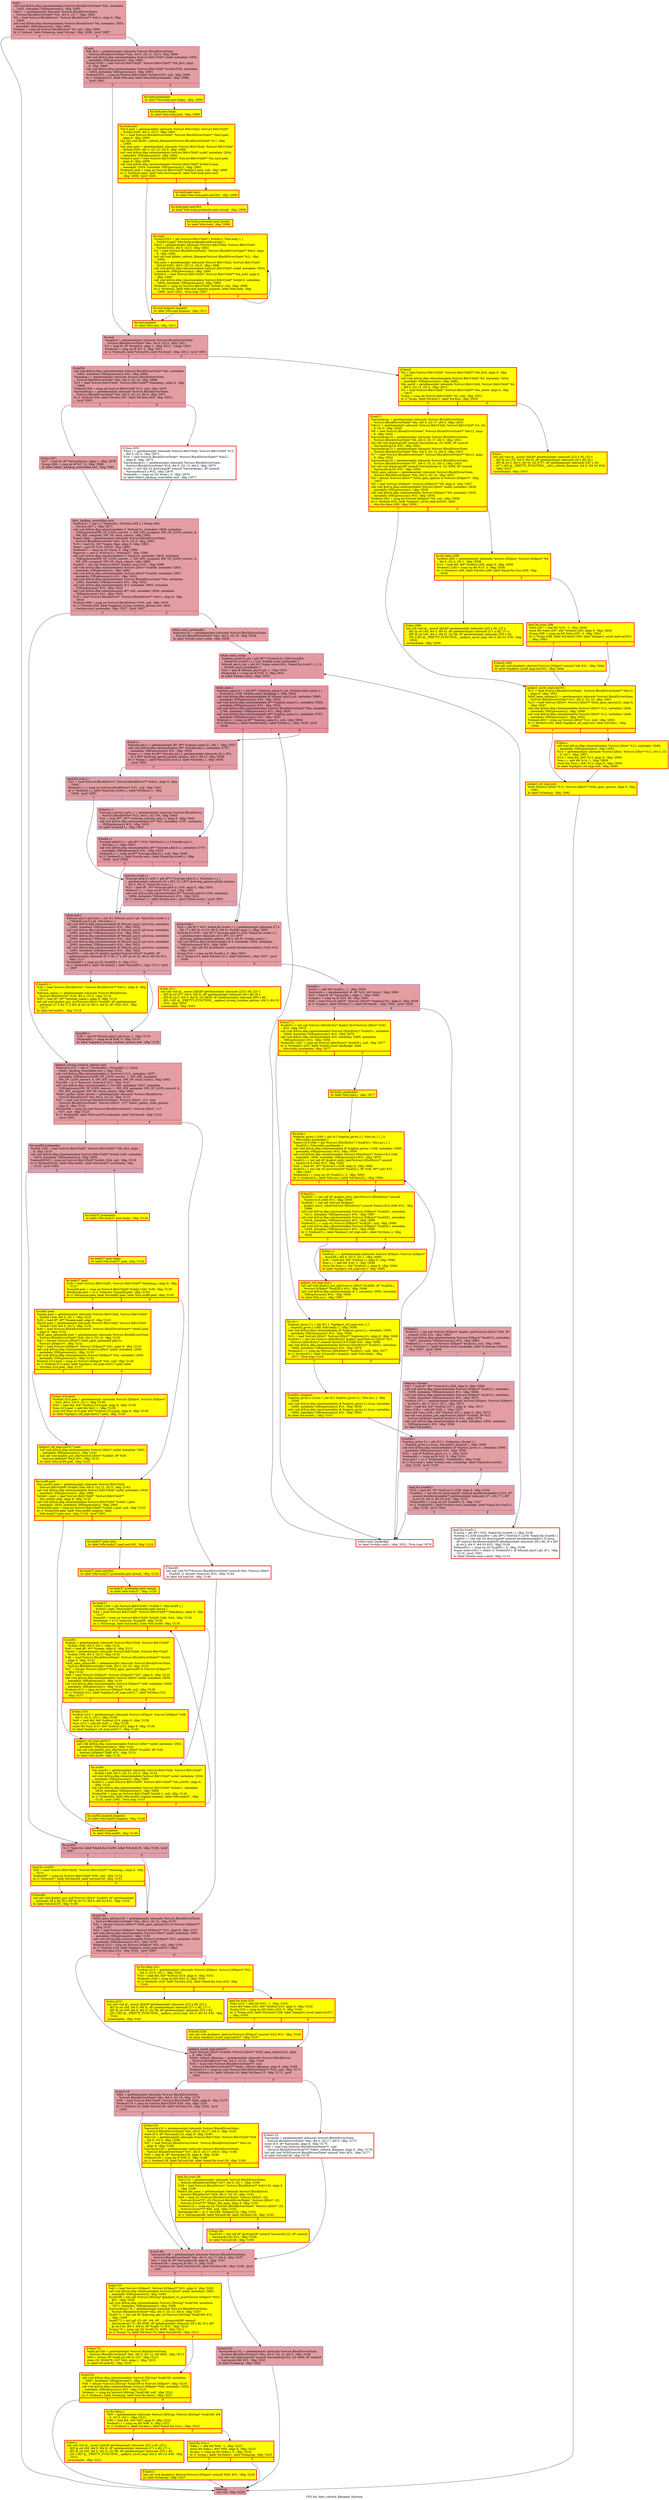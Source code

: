 digraph "CFG for 'bdrv_refresh_filename' function" {
	label="CFG for 'bdrv_refresh_filename' function";

	Node0x55906e7154b0 [shape=record,color="#b70d28ff", style=filled, fillcolor="#be242e70",label="{entry:\l  call void @llvm.dbg.value(metadata %struct.BlockDriverState* %bs, metadata\l... !2832, metadata !DIExpression()), !dbg !2892\l  %drv1 = getelementptr inbounds %struct.BlockDriverState,\l... %struct.BlockDriverState* %bs, i64 0, i32 7, !dbg !2893\l  %0 = load %struct.BlockDriver*, %struct.BlockDriver** %drv1, align 8, !dbg\l... !2893\l  call void @llvm.dbg.value(metadata %struct.BlockDriver* %0, metadata !2833,\l... metadata !DIExpression()), !dbg !2892\l  %tobool = icmp eq %struct.BlockDriver* %0, null, !dbg !2894\l  br i1 %tobool, label %cleanup, label %if.end, !dbg !2896, !prof !2897\l|{<s0>T|<s1>F}}"];
	Node0x55906e7154b0:s0 -> Node0x55906e729e30;
	Node0x55906e7154b0:s1 -> Node0x55906e729820;
	Node0x55906e729820 [shape=record,color="#b70d28ff", style=filled, fillcolor="#be242e70",label="{if.end:                                           \l  %lh_first = getelementptr inbounds %struct.BlockDriverState,\l... %struct.BlockDriverState* %bs, i64 0, i32 31, i32 0, !dbg !2898\l  call void @llvm.dbg.value(metadata %struct.BdrvChild* undef, metadata !2834,\l... metadata !DIExpression()), !dbg !2892\l  %child.0350 = load %struct.BdrvChild*, %struct.BdrvChild** %lh_first, align\l... 8, !dbg !2900\l  call void @llvm.dbg.value(metadata %struct.BdrvChild* %child.0350, metadata\l... !2834, metadata !DIExpression()), !dbg !2892\l  %tobool2351 = icmp eq %struct.BdrvChild* %child.0350, null, !dbg !2898\l  br i1 %tobool2351, label %for.end, label %for.body.preheader, !dbg !2898,\l... !prof !2901\l|{<s0>T|<s1>F}}"];
	Node0x55906e729820:s0 -> Node0x55906e72a280;
	Node0x55906e729820:s1 -> Node0x55906eb1cec0;
	Node0x55906eb1cec0 [shape=record,penwidth=3.0, style="filled", color="red", fillcolor="yellow",label="{for.body.preheader:                               \l  br label %for.body.peel.begin, !dbg !2898\l}"];
	Node0x55906eb1cec0 -> Node0x55906ea0c960;
	Node0x55906ea0c960 [shape=record,penwidth=3.0, style="filled", color="red", fillcolor="yellow",label="{for.body.peel.begin:                              \l  br label %for.body.peel, !dbg !2898\l}"];
	Node0x55906ea0c960 -> Node0x55906eafb9a0;
	Node0x55906eafb9a0 [shape=record,penwidth=3.0, style="filled", color="red", fillcolor="yellow",label="{for.body.peel:                                    \l  %bs3.peel = getelementptr inbounds %struct.BdrvChild, %struct.BdrvChild*\l... %child.0350, i64 0, i32 0, !dbg !2902\l  %1 = load %struct.BlockDriverState*, %struct.BlockDriverState** %bs3.peel,\l... align 8, !dbg !2902\l  tail call void @bdrv_refresh_filename(%struct.BlockDriverState* %1), !dbg\l... !2905\l  %le_next.peel = getelementptr inbounds %struct.BdrvChild, %struct.BdrvChild*\l... %child.0350, i64 0, i32 12, i32 0, !dbg !2906\l  call void @llvm.dbg.value(metadata %struct.BdrvChild* undef, metadata !2834,\l... metadata !DIExpression()), !dbg !2892\l  %child.0.peel = load %struct.BdrvChild*, %struct.BdrvChild** %le_next.peel,\l... align 8, !dbg !2900\l  call void @llvm.dbg.value(metadata %struct.BdrvChild* %child.0.peel,\l... metadata !2834, metadata !DIExpression()), !dbg !2892\l  %tobool2.peel = icmp eq %struct.BdrvChild* %child.0.peel, null, !dbg !2898\l  br i1 %tobool2.peel, label %for.end.loopexit, label %for.body.peel.next,\l... !dbg !2898, !prof !2901\l|{<s0>T|<s1>F}}"];
	Node0x55906eafb9a0:s0 -> Node0x55906e639720;
	Node0x55906eafb9a0:s1 -> Node0x55906eb50d00;
	Node0x55906eb50d00 [shape=record,penwidth=3.0, style="filled", color="red", fillcolor="yellow",label="{for.body.peel.next:                               \l  br label %for.body.peel.next363, !dbg !2898\l}"];
	Node0x55906eb50d00 -> Node0x55906eb35fb0;
	Node0x55906eb35fb0 [shape=record,penwidth=3.0, style="filled", color="red", fillcolor="yellow",label="{for.body.peel.next363:                            \l  br label %for.body.preheader.peel.newph, !dbg !2898\l}"];
	Node0x55906eb35fb0 -> Node0x55906e946bb0;
	Node0x55906e946bb0 [shape=record,penwidth=3.0, style="filled", color="red", fillcolor="yellow",label="{for.body.preheader.peel.newph:                    \l  br label %for.body, !dbg !2898\l}"];
	Node0x55906e946bb0 -> Node0x55906e72a910;
	Node0x55906e72a910 [shape=record,penwidth=3.0, style="filled", color="red", fillcolor="yellow",label="{for.body:                                         \l  %child.0352 = phi %struct.BdrvChild* [ %child.0, %for.body ], [\l... %child.0.peel, %for.body.preheader.peel.newph ]\l  %bs3 = getelementptr inbounds %struct.BdrvChild, %struct.BdrvChild*\l... %child.0352, i64 0, i32 0, !dbg !2902\l  %2 = load %struct.BlockDriverState*, %struct.BlockDriverState** %bs3, align\l... 8, !dbg !2902\l  tail call void @bdrv_refresh_filename(%struct.BlockDriverState* %2), !dbg\l... !2905\l  %le_next = getelementptr inbounds %struct.BdrvChild, %struct.BdrvChild*\l... %child.0352, i64 0, i32 12, i32 0, !dbg !2906\l  call void @llvm.dbg.value(metadata %struct.BdrvChild* undef, metadata !2834,\l... metadata !DIExpression()), !dbg !2892\l  %child.0 = load %struct.BdrvChild*, %struct.BdrvChild** %le_next, align 8,\l... !dbg !2900\l  call void @llvm.dbg.value(metadata %struct.BdrvChild* %child.0, metadata\l... !2834, metadata !DIExpression()), !dbg !2892\l  %tobool2 = icmp eq %struct.BdrvChild* %child.0, null, !dbg !2898\l  br i1 %tobool2, label %for.end.loopexit.loopexit, label %for.body, !dbg\l... !2898, !prof !2901, !llvm.loop !2907\l|{<s0>T|<s1>F}}"];
	Node0x55906e72a910:s0 -> Node0x55906eb485f0;
	Node0x55906e72a910:s1 -> Node0x55906e72a910;
	Node0x55906eb485f0 [shape=record,penwidth=3.0, style="filled", color="red", fillcolor="yellow",label="{for.end.loopexit.loopexit:                        \l  br label %for.end.loopexit, !dbg !2911\l}"];
	Node0x55906eb485f0 -> Node0x55906e639720;
	Node0x55906e639720 [shape=record,penwidth=3.0, style="filled", color="red", fillcolor="yellow",label="{for.end.loopexit:                                 \l  br label %for.end, !dbg !2911\l}"];
	Node0x55906e639720 -> Node0x55906e72a280;
	Node0x55906e72a280 [shape=record,color="#b70d28ff", style=filled, fillcolor="#be242e70",label="{for.end:                                          \l  %implicit = getelementptr inbounds %struct.BlockDriverState,\l... %struct.BlockDriverState* %bs, i64 0, i32 6, !dbg !2911\l  %3 = load i8, i8* %implicit, align 1, !dbg !2911, !range !2912\l  %tobool4 = icmp eq i8 %3, 0, !dbg !2911\l  br i1 %tobool4, label %if.end36, label %if.then5, !dbg !2913, !prof !2901\l|{<s0>T|<s1>F}}"];
	Node0x55906e72a280:s0 -> Node0x55906e72b5d0;
	Node0x55906e72a280:s1 -> Node0x55906e72b580;
	Node0x55906e72b580 [shape=record,penwidth=3.0, style="filled", color="red", fillcolor="yellow",label="{if.then5:                                         \l  %4 = load %struct.BdrvChild*, %struct.BdrvChild** %lh_first, align 8, !dbg\l... !2914\l  call void @llvm.dbg.value(metadata %struct.BdrvChild* %4, metadata !2834,\l... metadata !DIExpression()), !dbg !2892\l  %le_next9 = getelementptr inbounds %struct.BdrvChild, %struct.BdrvChild* %4,\l... i64 0, i32 12, i32 0, !dbg !2915\l  %5 = load %struct.BdrvChild*, %struct.BdrvChild** %le_next9, align 8, !dbg\l... !2915\l  %cmp = icmp eq %struct.BdrvChild* %5, null, !dbg !2915\l  br i1 %cmp, label %if.end11, label %if.else, !dbg !2918\l|{<s0>T|<s1>F}}"];
	Node0x55906e72b580:s0 -> Node0x55906e72bfc0;
	Node0x55906e72b580:s1 -> Node0x55906e72c030;
	Node0x55906e72c030 [shape=record,penwidth=3.0, style="filled", color="red", fillcolor="yellow",label="{if.else:                                          \l  tail call void @__assert_fail(i8* getelementptr inbounds ([32 x i8], [32 x\l... i8]* @.str.133, i64 0, i64 0), i8* getelementptr inbounds ([8 x i8], [8 x\l... i8]* @.str.2, i64 0, i64 0), i32 6727, i8* getelementptr inbounds ([47 x i8],\l... [47 x i8]* @__PRETTY_FUNCTION__.bdrv_refresh_filename, i64 0, i64 0)) #30,\l... !dbg !2915\l  unreachable, !dbg !2915\l}"];
	Node0x55906e72bfc0 [shape=record,penwidth=3.0, style="filled", color="red", fillcolor="yellow",label="{if.end11:                                         \l  %arraydecay = getelementptr inbounds %struct.BlockDriverState,\l... %struct.BlockDriverState* %bs, i64 0, i32 17, i64 0, !dbg !2919\l  %bs12 = getelementptr inbounds %struct.BdrvChild, %struct.BdrvChild* %4, i64\l... 0, i32 0, !dbg !2920\l  %6 = load %struct.BlockDriverState*, %struct.BlockDriverState** %bs12, align\l... 8, !dbg !2920\l  %arraydecay14 = getelementptr inbounds %struct.BlockDriverState,\l... %struct.BlockDriverState* %6, i64 0, i32 17, i64 0, !dbg !2921\l  tail call void @pstrcpy(i8* nonnull %arraydecay, i32 4096, i8* nonnull\l... %arraydecay14) #31, !dbg !2922\l  %arraydecay15 = getelementptr inbounds %struct.BlockDriverState,\l... %struct.BlockDriverState* %bs, i64 0, i32 12, i64 0, !dbg !2923\l  %7 = load %struct.BlockDriverState*, %struct.BlockDriverState** %bs12, align\l... 8, !dbg !2924\l  %arraydecay18 = getelementptr inbounds %struct.BlockDriverState,\l... %struct.BlockDriverState* %7, i64 0, i32 12, i64 0, !dbg !2925\l  tail call void @pstrcpy(i8* nonnull %arraydecay15, i32 4096, i8* nonnull\l... %arraydecay18) #31, !dbg !2926\l  %full_open_options = getelementptr inbounds %struct.BlockDriverState,\l... %struct.BlockDriverState* %bs, i64 0, i32 16, !dbg !2927\l  %8 = bitcast %struct.QDict** %full_open_options to %struct.QObject**, !dbg\l... !2927\l  %9 = load %struct.QObject*, %struct.QObject** %8, align 8, !dbg !2927\l  call void @llvm.dbg.value(metadata %struct.QDict* undef, metadata !2838,\l... metadata !DIExpression()), !dbg !2928\l  call void @llvm.dbg.value(metadata %struct.QObject* %9, metadata !2929,\l... metadata !DIExpression()) #31, !dbg !2934\l  %tobool.i292 = icmp eq %struct.QObject* %9, null, !dbg !2936\l  br i1 %tobool.i292, label %qobject_unref_impl.exit301, label\l... %lor.lhs.false.i295, !dbg !2936\l|{<s0>T|<s1>F}}"];
	Node0x55906e72bfc0:s0 -> Node0x55906e7bc6c0;
	Node0x55906e72bfc0:s1 -> Node0x55906ea14230;
	Node0x55906ea14230 [shape=record,penwidth=3.0, style="filled", color="red", fillcolor="yellow",label="{lor.lhs.false.i295:                               \l  %refcnt.i293 = getelementptr inbounds %struct.QObject, %struct.QObject* %9,\l... i64 0, i32 0, i32 1, !dbg !2936\l  %10 = load i64, i64* %refcnt.i293, align 8, !dbg !2936\l  %tobool1.i294 = icmp eq i64 %10, 0, !dbg !2936\l  br i1 %tobool1.i294, label %if.else.i296, label %land.lhs.true.i299, !dbg\l... !2939\l|{<s0>T|<s1>F}}"];
	Node0x55906ea14230:s0 -> Node0x55906e492950;
	Node0x55906ea14230:s1 -> Node0x55906e82a550;
	Node0x55906e492950 [shape=record,penwidth=3.0, style="filled", color="red", fillcolor="yellow",label="{if.else.i296:                                     \l  tail call void @__assert_fail(i8* getelementptr inbounds ([25 x i8], [25 x\l... i8]* @.str.164, i64 0, i64 0), i8* getelementptr inbounds ([71 x i8], [71 x\l... i8]* @.str.165, i64 0, i64 0), i32 98, i8* getelementptr inbounds ([35 x i8],\l... [35 x i8]* @__PRETTY_FUNCTION__.qobject_unref_impl, i64 0, i64 0)) #30, !dbg\l... !2936\l  unreachable, !dbg !2936\l}"];
	Node0x55906e82a550 [shape=record,penwidth=3.0, style="filled", color="red", fillcolor="yellow",label="{land.lhs.true.i299:                               \l  %dec.i297 = add i64 %10, -1, !dbg !2940\l  store i64 %dec.i297, i64* %refcnt.i293, align 8, !dbg !2940\l  %cmp.i298 = icmp eq i64 %dec.i297, 0, !dbg !2942\l  br i1 %cmp.i298, label %if.then5.i300, label %qobject_unref_impl.exit301,\l... !dbg !2943\l|{<s0>T|<s1>F}}"];
	Node0x55906e82a550:s0 -> Node0x55906e312aa0;
	Node0x55906e82a550:s1 -> Node0x55906e7bc6c0;
	Node0x55906e312aa0 [shape=record,penwidth=3.0, style="filled", color="red", fillcolor="yellow",label="{if.then5.i300:                                    \l  tail call void @qobject_destroy(%struct.QObject* nonnull %9) #31, !dbg !2944\l  br label %qobject_unref_impl.exit301, !dbg !2946\l}"];
	Node0x55906e312aa0 -> Node0x55906e7bc6c0;
	Node0x55906e7bc6c0 [shape=record,penwidth=3.0, style="filled", color="red", fillcolor="yellow",label="{qobject_unref_impl.exit301:                       \l  %11 = load %struct.BlockDriverState*, %struct.BlockDriverState** %bs12,\l... align 8, !dbg !2947\l  %full_open_options22 = getelementptr inbounds %struct.BlockDriverState,\l... %struct.BlockDriverState* %11, i64 0, i32 16, !dbg !2947\l  %12 = load %struct.QDict*, %struct.QDict** %full_open_options22, align 8,\l... !dbg !2947\l  call void @llvm.dbg.value(metadata %struct.QDict* %12, metadata !2846,\l... metadata !DIExpression()), !dbg !2948\l  call void @llvm.dbg.value(metadata %struct.QDict* %12, metadata !2949,\l... metadata !DIExpression()), !dbg !2952\l  %tobool.i302 = icmp eq %struct.QDict* %12, null, !dbg !2954\l  br i1 %tobool.i302, label %qobject_ref_impl.exit, label %if.then.i, !dbg\l... !2956\l|{<s0>T|<s1>F}}"];
	Node0x55906e7bc6c0:s0 -> Node0x55906e65b300;
	Node0x55906e7bc6c0:s1 -> Node0x55906e6233d0;
	Node0x55906e6233d0 [shape=record,penwidth=3.0, style="filled", color="red", fillcolor="yellow",label="{if.then.i:                                        \l  call void @llvm.dbg.value(metadata %struct.QDict* %12, metadata !2949,\l... metadata !DIExpression()), !dbg !2952\l  %13 = getelementptr inbounds %struct.QDict, %struct.QDict* %12, i64 0, i32\l... 0, i32 1, !dbg !2957\l  %14 = load i64, i64* %13, align 8, !dbg !2959\l  %inc.i = add i64 %14, 1, !dbg !2959\l  store i64 %inc.i, i64* %13, align 8, !dbg !2959\l  br label %qobject_ref_impl.exit, !dbg !2960\l}"];
	Node0x55906e6233d0 -> Node0x55906e65b300;
	Node0x55906e65b300 [shape=record,penwidth=3.0, style="filled", color="red", fillcolor="yellow",label="{qobject_ref_impl.exit:                            \l  store %struct.QDict* %12, %struct.QDict** %full_open_options, align 8, !dbg\l... !2961\l  br label %cleanup, !dbg !2962\l}"];
	Node0x55906e65b300 -> Node0x55906e729e30;
	Node0x55906e72b5d0 [shape=record,color="#b70d28ff", style=filled, fillcolor="#be242e70",label="{if.end36:                                         \l  call void @llvm.dbg.value(metadata %struct.BlockDriverState* %bs, metadata\l... !2963, metadata !DIExpression()) #31, !dbg !2966\l  %backing.i = getelementptr inbounds %struct.BlockDriverState,\l... %struct.BlockDriverState* %bs, i64 0, i32 18, !dbg !2968\l  %15 = load %struct.BdrvChild*, %struct.BdrvChild** %backing.i, align 8, !dbg\l... !2968\l  %tobool.i304 = icmp eq %struct.BdrvChild* %15, null, !dbg !2970\l  %arraydecay.i = getelementptr inbounds %struct.BlockDriverState,\l... %struct.BlockDriverState* %bs, i64 0, i32 14, i64 0, !dbg !2971\l  br i1 %tobool.i304, label %if.else.i307, label %if.then.i305, !dbg !2972,\l... !prof !2901\l|{<s0>T|<s1>F}}"];
	Node0x55906e72b5d0:s0 -> Node0x55906e93ddf0;
	Node0x55906e72b5d0:s1 -> Node0x55906e624fb0;
	Node0x55906e624fb0 [shape=record,penwidth=3.0, color="red",label="{if.then.i305:                                     \l  %bs2.i = getelementptr inbounds %struct.BdrvChild, %struct.BdrvChild* %15,\l... i64 0, i32 0, !dbg !2973\l  %16 = load %struct.BlockDriverState*, %struct.BlockDriverState** %bs2.i,\l... align 8, !dbg !2973\l  %arraydecay3.i = getelementptr inbounds %struct.BlockDriverState,\l... %struct.BlockDriverState* %16, i64 0, i32 12, i64 0, !dbg !2975\l  %call.i = tail call i32 @strcmp(i8* nonnull %arraydecay.i, i8* nonnull\l... %arraydecay3.i) #32, !dbg !2976\l  %tobool4.i = icmp ne i32 %call.i, 0, !dbg !2976\l  br label %bdrv_backing_overridden.exit, !dbg !2977\l}"];
	Node0x55906e624fb0 -> Node0x55906e83f260;
	Node0x55906e93ddf0 [shape=record,color="#b70d28ff", style=filled, fillcolor="#be242e70",label="{if.else.i307:                                     \l  %17 = load i8, i8* %arraydecay.i, align 1, !dbg !2978\l  %cmp.i306 = icmp ne i8 %17, 0, !dbg !2980\l  br label %bdrv_backing_overridden.exit, !dbg !2981\l}"];
	Node0x55906e93ddf0 -> Node0x55906e83f260;
	Node0x55906e83f260 [shape=record,color="#b70d28ff", style=filled, fillcolor="#be242e70",label="{bdrv_backing_overridden.exit:                     \l  %retval.0.i = phi i1 [ %tobool4.i, %if.then.i305 ], [ %cmp.i306,\l... %if.else.i307 ], !dbg !2971\l  call void @llvm.dbg.value(metadata i1 %retval.0.i, metadata !2836, metadata\l... !DIExpression(DW_OP_LLVM_convert, 1, DW_ATE_unsigned, DW_OP_LLVM_convert, 8,\l... DW_ATE_unsigned, DW_OP_stack_value)), !dbg !2892\l  %open_flags = getelementptr inbounds %struct.BlockDriverState,\l... %struct.BlockDriverState* %bs, i64 0, i32 0, !dbg !2982\l  %18 = load i32, i32* %open_flags, align 8, !dbg !2982\l  %and = and i32 %18, 65536, !dbg !2984\l  %tobool37 = icmp eq i32 %and, 0, !dbg !2984\l  %narrow = and i1 %retval.0.i, %tobool37, !dbg !2985\l  call void @llvm.dbg.value(metadata i1 %narrow, metadata !2836, metadata\l... !DIExpression(DW_OP_LLVM_convert, 1, DW_ATE_unsigned, DW_OP_LLVM_convert, 8,\l... DW_ATE_unsigned, DW_OP_stack_value)), !dbg !2892\l  %call40 = tail call %struct.QDict* @qdict_new() #31, !dbg !2986\l  call void @llvm.dbg.value(metadata %struct.QDict* %call40, metadata !2835,\l... metadata !DIExpression()), !dbg !2892\l  call void @llvm.dbg.value(metadata %struct.QDict* %call40, metadata !2987,\l... metadata !DIExpression()) #31, !dbg !3022\l  call void @llvm.dbg.value(metadata %struct.BlockDriverState* %bs, metadata\l... !2992, metadata !DIExpression()) #31, !dbg !3022\l  call void @llvm.dbg.value(metadata i8 0, metadata !2993, metadata\l... !DIExpression()) #31, !dbg !3022\l  call void @llvm.dbg.value(metadata i8** null, metadata !2994, metadata\l... !DIExpression()) #31, !dbg !3022\l  %19 = load %struct.BlockDriver*, %struct.BlockDriver** %drv1, align 8, !dbg\l... !3024\l  %tobool.i308 = icmp eq %struct.BlockDriver* %19, null, !dbg !3026\l  br i1 %tobool.i308, label %append_strong_runtime_options.exit, label\l... %while.cond.i.preheader, !dbg !3027, !prof !2897\l|{<s0>T|<s1>F}}"];
	Node0x55906e83f260:s0 -> Node0x55906e3c3ed0;
	Node0x55906e83f260:s1 -> Node0x55906e6a50f0;
	Node0x55906e6a50f0 [shape=record,color="#b70d28ff", style=filled, fillcolor="#be242e70",label="{while.cond.i.preheader:                           \l  %options19.i = getelementptr inbounds %struct.BlockDriverState,\l... %struct.BlockDriverState* %bs, i64 0, i32 33, !dbg !3028\l  br label %while.cond.i.outer, !dbg !3029\l}"];
	Node0x55906e6a50f0 -> Node0x55906e4b9770;
	Node0x55906e4b9770 [shape=record,color="#b70d28ff", style=filled, fillcolor="#bb1b2c70",label="{while.cond.i.outer:                               \l  %option_name.0.i.ph = phi i8** [ %retval.0.i.i339.lcssa364,\l... %land.lhs.true51.i ], [ null, %while.cond.i.preheader ]\l  %found_any.0.i.ph = phi i8 [ %spec.select104.i, %land.lhs.true51.i ], [ 0,\l... %while.cond.i.preheader ]\l  %20 = and i8 %found_any.0.i.ph, 1, !dbg !3031\l  %tobool45.i = icmp ne i8 %20, 0, !dbg !3031\l  br label %while.cond.i, !dbg !3029\l}"];
	Node0x55906e4b9770 -> Node0x55906e6fa1a0;
	Node0x55906e6fa1a0 [shape=record,color="#b70d28ff", style=filled, fillcolor="#b70d2870",label="{while.cond.i:                                     \l  %option_name.0.i = phi i8** [ %option_name.0.i.ph, %while.cond.i.outer ], [\l... %retval.0.i.i339, %while.cond.i.backedge ], !dbg !3022\l  call void @llvm.dbg.value(metadata i8 %found_any.0.i.ph, metadata !2993,\l... metadata !DIExpression()) #31, !dbg !3022\l  call void @llvm.dbg.value(metadata i8** %option_name.0.i, metadata !2994,\l... metadata !DIExpression()) #31, !dbg !3022\l  call void @llvm.dbg.value(metadata %struct.BlockDriverState* %bs, metadata\l... !2786, metadata !DIExpression()) #31, !dbg !3033\l  call void @llvm.dbg.value(metadata i8** %option_name.0.i, metadata !2787,\l... metadata !DIExpression()) #31, !dbg !3033\l  %tobool.i.i = icmp eq i8** %option_name.0.i, null, !dbg !3034\l  br i1 %tobool.i.i, label %while.body.i, label %if.end.i.i, !dbg !3029, !prof\l... !3036\l|{<s0>T|<s1>F}}"];
	Node0x55906e6fa1a0:s0 -> Node0x55906e7910d0;
	Node0x55906e6fa1a0:s1 -> Node0x55906e9fece0;
	Node0x55906e9fece0 [shape=record,color="#b70d28ff", style=filled, fillcolor="#bb1b2c70",label="{if.end.i.i:                                       \l  %incdec.ptr.i.i = getelementptr i8*, i8** %option_name.0.i, i64 1, !dbg !3037\l  call void @llvm.dbg.value(metadata i8** %incdec.ptr.i.i, metadata !2787,\l... metadata !DIExpression()) #31, !dbg !3033\l  %cmp.i.i = icmp eq i8** %incdec.ptr.i.i, getelementptr inbounds ([3 x i8*],\l... [3 x i8*]* @strong_options.global_options, i64 0, i64 2), !dbg !3038\l  br i1 %cmp.i.i, label %land.lhs.true.i.i, label %if.end4.i.i, !dbg !3040,\l... !prof !3041\l|{<s0>T|<s1>F}}"];
	Node0x55906e9fece0:s0 -> Node0x55906e833290;
	Node0x55906e9fece0:s1 -> Node0x55906e5efa40;
	Node0x55906e833290 [shape=record,color="#3d50c3ff", style=filled, fillcolor="#be242e70",label="{land.lhs.true.i.i:                                \l  %21 = load %struct.BlockDriver*, %struct.BlockDriver** %drv1, align 8, !dbg\l... !3042\l  %tobool1.i.i = icmp eq %struct.BlockDriver* %21, null, !dbg !3043\l  br i1 %tobool1.i.i, label %land.lhs.true6.i.i, label %if.then2.i.i, !dbg\l... !3044, !prof !2897\l|{<s0>T|<s1>F}}"];
	Node0x55906e833290:s0 -> Node0x55906e948380;
	Node0x55906e833290:s1 -> Node0x55906e37eef0;
	Node0x55906e37eef0 [shape=record,color="#3d50c3ff", style=filled, fillcolor="#be242e70",label="{if.then2.i.i:                                     \l  %strong_runtime_opts.i.i = getelementptr inbounds %struct.BlockDriver,\l... %struct.BlockDriver* %21, i64 0, i32 100, !dbg !3045\l  %22 = load i8**, i8*** %strong_runtime_opts.i.i, align 8, !dbg !3045\l  call void @llvm.dbg.value(metadata i8** %22, metadata !2787, metadata\l... !DIExpression()) #31, !dbg !3033\l  br label %if.end4.i.i, !dbg !3047\l}"];
	Node0x55906e37eef0 -> Node0x55906e5efa40;
	Node0x55906e5efa40 [shape=record,color="#b70d28ff", style=filled, fillcolor="#bb1b2c70",label="{if.end4.i.i:                                      \l  %curopt.addr.0.i.i = phi i8** [ %22, %if.then2.i.i ], [ %incdec.ptr.i.i,\l... %if.end.i.i ], !dbg !3033\l  call void @llvm.dbg.value(metadata i8** %curopt.addr.0.i.i, metadata !2787,\l... metadata !DIExpression()) #31, !dbg !3033\l  %tobool5.i.i = icmp eq i8** %curopt.addr.0.i.i, null, !dbg !3048\l  br i1 %tobool5.i.i, label %while.end.i, label %land.lhs.true6.i.i, !dbg\l... !3049, !prof !3050\l|{<s0>T|<s1>F}}"];
	Node0x55906e5efa40:s0 -> Node0x55906e5dc040;
	Node0x55906e5efa40:s1 -> Node0x55906e948380;
	Node0x55906e948380 [shape=record,color="#3d50c3ff", style=filled, fillcolor="#be242e70",label="{land.lhs.true6.i.i:                               \l  %curopt.addr.0.i.i330 = phi i8** [ %curopt.addr.0.i.i, %if.end4.i.i ], [\l... getelementptr inbounds ([3 x i8*], [3 x i8*]* @strong_options.global_options,\l... i64 0, i64 2), %land.lhs.true.i.i ]\l  %23 = load i8*, i8** %curopt.addr.0.i.i330, align 8, !dbg !3051\l  %tobool7.i.i = icmp eq i8* %23, null, !dbg !3051\l  call void @llvm.dbg.value(metadata i8** %curopt.addr.0.i.i330, metadata\l... !2994, metadata !DIExpression()) #31, !dbg !3022\l  br i1 %tobool7.i.i, label %while.end.i, label %while.body.i, !prof !3052\l|{<s0>T|<s1>F}}"];
	Node0x55906e948380:s0 -> Node0x55906e5dc040;
	Node0x55906e948380:s1 -> Node0x55906e7910d0;
	Node0x55906e7910d0 [shape=record,color="#b70d28ff", style=filled, fillcolor="#be242e70",label="{while.body.i:                                     \l  %24 = phi i8* [ %23, %land.lhs.true6.i.i ], [ getelementptr inbounds ([7 x\l... i8], [7 x i8]* @.str.19, i64 0, i64 0), %while.cond.i ], !dbg !3053\l  %retval.0.i.i339 = phi i8** [ %curopt.addr.0.i.i330, %land.lhs.true6.i.i ],\l... [ getelementptr inbounds ([3 x i8*], [3 x i8*]*\l... @strong_options.global_options, i64 0, i64 0), %while.cond.i ]\l  call void @llvm.dbg.value(metadata i8 0, metadata !2995, metadata\l... !DIExpression()) #31, !dbg !3056\l  %call2.i = tail call i64 @strlen(i8* nonnull dereferenceable(1) %24) #32,\l... !dbg !3053\l  %cmp.i310 = icmp eq i64 %call2.i, 0, !dbg !3053\l  br i1 %cmp.i310, label %if.else.i311, label %if.end4.i, !dbg !3057, !prof\l... !3058\l|{<s0>T|<s1>F}}"];
	Node0x55906e7910d0:s0 -> Node0x55906e3538b0;
	Node0x55906e7910d0:s1 -> Node0x55906e8ad900;
	Node0x55906e3538b0 [shape=record,penwidth=3.0, style="filled", color="red", fillcolor="yellow",label="{if.else.i311:                                     \l  tail call void @__assert_fail(i8* getelementptr inbounds ([25 x i8], [25 x\l... i8]* @.str.237, i64 0, i64 0), i8* getelementptr inbounds ([8 x i8], [8 x\l... i8]* @.str.2, i64 0, i64 0), i32 6638, i8* getelementptr inbounds ([65 x i8],\l... [65 x i8]* @__PRETTY_FUNCTION__.append_strong_runtime_options, i64 0, i64 0))\l... #30, !dbg !3053\l  unreachable, !dbg !3053\l}"];
	Node0x55906e8ad900 [shape=record,color="#3d50c3ff", style=filled, fillcolor="#be242e70",label="{if.end4.i:                                        \l  %sub.i = add i64 %call2.i, -1, !dbg !3059\l  %arrayidx.i = getelementptr i8, i8* %24, i64 %sub.i, !dbg !3060\l  %25 = load i8, i8* %arrayidx.i, align 1, !dbg !3060\l  %cmp6.i = icmp eq i8 %25, 46, !dbg !3061\l  %26 = load %struct.QDict*, %struct.QDict** %options19.i, align 8, !dbg !3028\l  br i1 %cmp6.i, label %if.else17.i, label %if.then8.i, !dbg !3062, !prof !3058\l|{<s0>T|<s1>F}}"];
	Node0x55906e8ad900:s0 -> Node0x55906e913200;
	Node0x55906e8ad900:s1 -> Node0x55906e2d46f0;
	Node0x55906e2d46f0 [shape=record,color="#3d50c3ff", style=filled, fillcolor="#be242e70",label="{if.then8.i:                                       \l  %call10.i = tail call %struct.QObject* @qdict_get(%struct.QDict* %26, i8*\l... nonnull %24) #31, !dbg !3063\l  call void @llvm.dbg.value(metadata %struct.QObject* %call10.i, metadata\l... !2997, metadata !DIExpression()) #31, !dbg !3064\l  %tobool11.i = icmp eq %struct.QObject* %call10.i, null, !dbg !3065\l  br i1 %tobool11.i, label %while.cond.i.backedge, label %cleanup.i.thread,\l... !dbg !3067, !prof !3058\l|{<s0>T|<s1>F}}"];
	Node0x55906e2d46f0:s0 -> Node0x55906ea011d0;
	Node0x55906e2d46f0:s1 -> Node0x55906e8efb20;
	Node0x55906e8efb20 [shape=record,color="#3d50c3ff", style=filled, fillcolor="#be242e70",label="{cleanup.i.thread:                                 \l  %27 = load i8*, i8** %retval.0.i.i339, align 8, !dbg !3068\l  call void @llvm.dbg.value(metadata %struct.QObject* %call10.i, metadata\l... !3000, metadata !DIExpression()) #31, !dbg !3069\l  call void @llvm.dbg.value(metadata %struct.QObject* %call10.i, metadata\l... !2949, metadata !DIExpression()) #31, !dbg !3070\l  %refcnt.i107.i = getelementptr inbounds %struct.QObject, %struct.QObject*\l... %call10.i, i64 0, i32 0, i32 1, !dbg !3072\l  %28 = load i64, i64* %refcnt.i107.i, align 8, !dbg !3073\l  %inc.i108.i = add i64 %28, 1, !dbg !3073\l  store i64 %inc.i108.i, i64* %refcnt.i107.i, align 8, !dbg !3073\l  tail call void @qdict_put_obj(%struct.QDict* %call40, i8* %27,\l... %struct.QObject* nonnull %call10.i) #31, !dbg !3074\l  call void @llvm.dbg.value(metadata i8 undef, metadata !2995, metadata\l... !DIExpression()) #31, !dbg !3056\l  br label %if.end44.i\l}"];
	Node0x55906e8efb20 -> Node0x55906e8a0ac0;
	Node0x55906e913200 [shape=record,penwidth=3.0, style="filled", color="red", fillcolor="yellow",label="{if.else17.i:                                      \l  %call20.i = tail call %struct.QDictEntry* @qdict_first(%struct.QDict* %26)\l... #31, !dbg !3075\l  call void @llvm.dbg.value(metadata %struct.QDictEntry* %call20.i, metadata\l... !3006, metadata !DIExpression()) #31, !dbg !3076\l  call void @llvm.dbg.value(metadata i8 0, metadata !2995, metadata\l... !DIExpression()) #31, !dbg !3056\l  %tobool21.i347 = icmp eq %struct.QDictEntry* %call20.i, null, !dbg !3077\l  br i1 %tobool21.i347, label %while.cond.i.backedge, label\l... %for.body.i.preheader, !dbg !3077\l|{<s0>T|<s1>F}}"];
	Node0x55906e913200:s0 -> Node0x55906ea011d0;
	Node0x55906e913200:s1 -> Node0x55906e458470;
	Node0x55906ea011d0 [shape=record,penwidth=3.0, color="red",label="{while.cond.i.backedge:                            \l  br label %while.cond.i, !dbg !3022, !llvm.loop !3078\l}"];
	Node0x55906ea011d0 -> Node0x55906e6fa1a0;
	Node0x55906e458470 [shape=record,penwidth=3.0, style="filled", color="red", fillcolor="yellow",label="{for.body.i.preheader:                             \l  br label %for.body.i, !dbg !3077\l}"];
	Node0x55906e458470 -> Node0x55906e67e1d0;
	Node0x55906e67e1d0 [shape=record,penwidth=3.0, style="filled", color="red", fillcolor="yellow",label="{for.body.i:                                       \l  %option_given.1.i349 = phi i8 [ %option_given.2.i, %for.inc.i ], [ 0,\l... %for.body.i.preheader ]\l  %entry18.0.i348 = phi %struct.QDictEntry* [ %call43.i, %for.inc.i ], [\l... %call20.i, %for.body.i.preheader ]\l  call void @llvm.dbg.value(metadata i8 %option_given.1.i349, metadata !2995,\l... metadata !DIExpression()) #31, !dbg !3056\l  call void @llvm.dbg.value(metadata %struct.QDictEntry* %entry18.0.i348,\l... metadata !3006, metadata !DIExpression()) #31, !dbg !3076\l  %call22.i = tail call i8* @qdict_entry_key(%struct.QDictEntry* nonnull\l... %entry18.0.i348) #31, !dbg !3081\l  %29 = load i8*, i8** %retval.0.i.i339, align 8, !dbg !3082\l  %call23.i = tail call i32 @strstart(i8* %call22.i, i8* %29, i8** null) #31,\l... !dbg !3083\l  %tobool24.i = icmp eq i32 %call23.i, 0, !dbg !3083\l  br i1 %tobool24.i, label %for.inc.i, label %if.then25.i, !dbg !3084\l|{<s0>T|<s1>F}}"];
	Node0x55906e67e1d0:s0 -> Node0x55906e7bbfb0;
	Node0x55906e67e1d0:s1 -> Node0x55906e4fcb50;
	Node0x55906e4fcb50 [shape=record,penwidth=3.0, style="filled", color="red", fillcolor="yellow",label="{if.then25.i:                                      \l  %call26.i = tail call i8* @qdict_entry_key(%struct.QDictEntry* nonnull\l... %entry18.0.i348) #31, !dbg !3085\l  %call28.i = tail call %struct.QObject*\l... @qdict_entry_value(%struct.QDictEntry* nonnull %entry18.0.i348) #31, !dbg\l... !3086\l  call void @llvm.dbg.value(metadata %struct.QObject* %call28.i, metadata\l... !3011, metadata !DIExpression()) #31, !dbg !3087\l  call void @llvm.dbg.value(metadata %struct.QObject* %call28.i, metadata\l... !3018, metadata !DIExpression()) #31, !dbg !3088\l  %tobool31.i = icmp eq %struct.QObject* %call28.i, null, !dbg !3089\l  call void @llvm.dbg.value(metadata %struct.QObject* %call28.i, metadata\l... !2949, metadata !DIExpression()) #31, !dbg !3090\l  br i1 %tobool31.i, label %qobject_ref_impl.exit.i, label %if.then.i.i, !dbg\l... !3092\l|{<s0>T|<s1>F}}"];
	Node0x55906e4fcb50:s0 -> Node0x55906e2a56e0;
	Node0x55906e4fcb50:s1 -> Node0x55906e7a0f00;
	Node0x55906e7a0f00 [shape=record,penwidth=3.0, style="filled", color="red", fillcolor="yellow",label="{if.then.i.i:                                      \l  %refcnt.i.i = getelementptr inbounds %struct.QObject, %struct.QObject*\l... %call28.i, i64 0, i32 0, i32 1, !dbg !3093\l  %30 = load i64, i64* %refcnt.i.i, align 8, !dbg !3094\l  %inc.i.i = add i64 %30, 1, !dbg !3094\l  store i64 %inc.i.i, i64* %refcnt.i.i, align 8, !dbg !3094\l  br label %qobject_ref_impl.exit.i, !dbg !3095\l}"];
	Node0x55906e7a0f00 -> Node0x55906e2a56e0;
	Node0x55906e2a56e0 [shape=record,penwidth=3.0, style="filled", color="red", fillcolor="yellow",label="{qobject_ref_impl.exit.i:                          \l  tail call void @qdict_put_obj(%struct.QDict* %call40, i8* %call26.i,\l... %struct.QObject* %call28.i) #31, !dbg !3096\l  call void @llvm.dbg.value(metadata i8 1, metadata !2995, metadata\l... !DIExpression()) #31, !dbg !3056\l  br label %for.inc.i, !dbg !3097\l}"];
	Node0x55906e2a56e0 -> Node0x55906e7bbfb0;
	Node0x55906e7bbfb0 [shape=record,penwidth=3.0, style="filled", color="red", fillcolor="yellow",label="{for.inc.i:                                        \l  %option_given.2.i = phi i8 [ 1, %qobject_ref_impl.exit.i ], [\l... %option_given.1.i349, %for.body.i ], !dbg !3056\l  call void @llvm.dbg.value(metadata i8 %option_given.2.i, metadata !2995,\l... metadata !DIExpression()) #31, !dbg !3056\l  %31 = load %struct.QDict*, %struct.QDict** %options19.i, align 8, !dbg !3098\l  %call43.i = tail call %struct.QDictEntry* @qdict_next(%struct.QDict* %31,\l... %struct.QDictEntry* nonnull %entry18.0.i348) #31, !dbg !3099\l  call void @llvm.dbg.value(metadata %struct.QDictEntry* %call43.i, metadata\l... !3006, metadata !DIExpression()) #31, !dbg !3076\l  %tobool21.i = icmp eq %struct.QDictEntry* %call43.i, null, !dbg !3077\l  br i1 %tobool21.i, label %if.end44.i.loopexit, label %for.body.i, !dbg\l... !3077, !llvm.loop !3100\l|{<s0>T|<s1>F}}"];
	Node0x55906e7bbfb0:s0 -> Node0x55906eaa7730;
	Node0x55906e7bbfb0:s1 -> Node0x55906e67e1d0;
	Node0x55906eaa7730 [shape=record,penwidth=3.0, style="filled", color="red", fillcolor="yellow",label="{if.end44.i.loopexit:                              \l  %option_given.2.i.lcssa = phi i8 [ %option_given.2.i, %for.inc.i ], !dbg\l... !3056\l  call void @llvm.dbg.value(metadata i8 %option_given.2.i.lcssa, metadata\l... !2995, metadata !DIExpression()) #31, !dbg !3056\l  call void @llvm.dbg.value(metadata i8 %option_given.2.i.lcssa, metadata\l... !2995, metadata !DIExpression()) #31, !dbg !3056\l  br label %if.end44.i, !dbg !3102\l}"];
	Node0x55906eaa7730 -> Node0x55906e8a0ac0;
	Node0x55906e8a0ac0 [shape=record,color="#3d50c3ff", style=filled, fillcolor="#be242e70",label="{if.end44.i:                                       \l  %option_given.3.i = phi i8 [ 1, %cleanup.i.thread ], [\l... %option_given.2.i.lcssa, %if.end44.i.loopexit ], !dbg !3056\l  call void @llvm.dbg.value(metadata i8 %option_given.3.i, metadata !2995,\l... metadata !DIExpression()) #31, !dbg !3056\l  %32 = and i8 %option_given.3.i, 1, !dbg !3103\l  %tobool46.i = icmp eq i8 %32, 0, !dbg !3103\l  %or.cond.i = or i1 %tobool45.i, %tobool46.i, !dbg !3104\l  br i1 %or.cond.i, label %while.cond.i.backedge, label %land.lhs.true48.i,\l... !dbg !3104, !prof !3105\l|{<s0>T|<s1>F}}"];
	Node0x55906e8a0ac0:s0 -> Node0x55906ea011d0;
	Node0x55906e8a0ac0:s1 -> Node0x55906e845260;
	Node0x55906e845260 [shape=record,color="#3d50c3ff", style=filled, fillcolor="#be242e70",label="{land.lhs.true48.i:                                \l  %33 = load i8*, i8** %retval.0.i.i339, align 8, !dbg !3106\l  %call49.i = tail call i32 @strcmp(i8* nonnull dereferenceable(1) %33, i8*\l... nonnull dereferenceable(7) getelementptr inbounds ([7 x i8], [7 x i8]*\l... @.str.19, i64 0, i64 0)) #32, !dbg !3107\l  %tobool50.i = icmp eq i32 %call49.i, 0, !dbg !3107\l  br i1 %tobool50.i, label %while.cond.i.backedge, label %land.lhs.true51.i,\l... !dbg !3108, !prof !3041\l|{<s0>T|<s1>F}}"];
	Node0x55906e845260:s0 -> Node0x55906ea011d0;
	Node0x55906e845260:s1 -> Node0x55906e6c6fc0;
	Node0x55906e6c6fc0 [shape=record,penwidth=3.0, color="red",label="{land.lhs.true51.i:                                \l  %.lcssa = phi i8* [ %33, %land.lhs.true48.i ], !dbg !3106\l  %retval.0.i.i339.lcssa364 = phi i8** [ %retval.0.i.i339, %land.lhs.true48.i ]\l  %call52.i = tail call i32 @strcmp(i8* nonnull dereferenceable(1) %.lcssa,\l... i8* nonnull dereferenceable(9) getelementptr inbounds ([9 x i8], [9 x i8]*\l... @.str.5, i64 0, i64 0)) #32, !dbg !3109\l  %tobool53.i = icmp eq i32 %call52.i, 0, !dbg !3109\l  %spec.select104.i = select i1 %tobool53.i, i8 %found_any.0.i.ph, i8 1, !dbg\l... !3110, !prof !2901\l  br label %while.cond.i.outer, !dbg !3110\l}"];
	Node0x55906e6c6fc0 -> Node0x55906e4b9770;
	Node0x55906e5dc040 [shape=record,color="#3d50c3ff", style=filled, fillcolor="#be242e70",label="{while.end.i:                                      \l  %found_any.0.i.ph.lcssa = phi i8 [ %found_any.0.i.ph, %land.lhs.true6.i.i ],\l... [ %found_any.0.i.ph, %if.end4.i.i ]\l  call void @llvm.dbg.value(metadata i8 %found_any.0.i.ph.lcssa, metadata\l... !2993, metadata !DIExpression()) #31, !dbg !3022\l  call void @llvm.dbg.value(metadata i8 %found_any.0.i.ph.lcssa, metadata\l... !2993, metadata !DIExpression()) #31, !dbg !3022\l  call void @llvm.dbg.value(metadata i8 %found_any.0.i.ph.lcssa, metadata\l... !2993, metadata !DIExpression()) #31, !dbg !3022\l  call void @llvm.dbg.value(metadata i8 %found_any.0.i.ph.lcssa, metadata\l... !2993, metadata !DIExpression()) #31, !dbg !3022\l  call void @llvm.dbg.value(metadata i8 %found_any.0.i.ph.lcssa, metadata\l... !2993, metadata !DIExpression()) #31, !dbg !3022\l  %call59.i = tail call i32 @qdict_haskey(%struct.QDict* %call40, i8*\l... getelementptr inbounds ([7 x i8], [7 x i8]* @.str.19, i64 0, i64 0)) #31,\l... !dbg !3111\l  %tobool60.i = icmp eq i32 %call59.i, 0, !dbg !3111\l  br i1 %tobool60.i, label %if.then61.i, label %if.end63.i, !dbg !3113, !prof\l... !2897\l|{<s0>T|<s1>F}}"];
	Node0x55906e5dc040:s0 -> Node0x55906e80b0e0;
	Node0x55906e5dc040:s1 -> Node0x55906e366ac0;
	Node0x55906e80b0e0 [shape=record,penwidth=3.0, style="filled", color="red", fillcolor="yellow",label="{if.then61.i:                                      \l  %34 = load %struct.BlockDriver*, %struct.BlockDriver** %drv1, align 8, !dbg\l... !3114\l  %format_name.i = getelementptr inbounds %struct.BlockDriver,\l... %struct.BlockDriver* %34, i64 0, i32 0, !dbg !3116\l  %35 = load i8*, i8** %format_name.i, align 8, !dbg !3116\l  tail call void @qdict_put_str(%struct.QDict* %call40, i8* getelementptr\l... inbounds ([7 x i8], [7 x i8]* @.str.19, i64 0, i64 0), i8* %35) #31, !dbg\l... !3117\l  br label %if.end63.i, !dbg !3118\l}"];
	Node0x55906e80b0e0 -> Node0x55906e366ac0;
	Node0x55906e366ac0 [shape=record,color="#3d50c3ff", style=filled, fillcolor="#be242e70",label="{if.end63.i:                                       \l  %36 = and i8 %found_any.0.i.ph.lcssa, 1, !dbg !3119\l  %tobool64.i = icmp ne i8 %36, 0, !dbg !3119\l  br label %append_strong_runtime_options.exit, !dbg !3120\l}"];
	Node0x55906e366ac0 -> Node0x55906e3c3ed0;
	Node0x55906e3c3ed0 [shape=record,color="#b70d28ff", style=filled, fillcolor="#be242e70",label="{append_strong_runtime_options.exit:               \l  %retval.0.i312 = phi i1 [ %tobool64.i, %if.end63.i ], [ false,\l... %bdrv_backing_overridden.exit ], !dbg !3022\l  call void @llvm.dbg.value(metadata i1 %retval.0.i312, metadata !2837,\l... metadata !DIExpression(DW_OP_LLVM_convert, 1, DW_ATE_unsigned,\l... DW_OP_LLVM_convert, 8, DW_ATE_unsigned, DW_OP_stack_value)), !dbg !2892\l  %or286 = or i1 %narrow, %retval.0.i312, !dbg !3121\l  call void @llvm.dbg.value(metadata i1 %or286, metadata !2837, metadata\l... !DIExpression(DW_OP_LLVM_convert, 1, DW_ATE_unsigned, DW_OP_LLVM_convert, 8,\l... DW_ATE_unsigned, DW_OP_stack_value)), !dbg !2892\l  %bdrv_gather_child_options = getelementptr inbounds %struct.BlockDriver,\l... %struct.BlockDriver* %0, i64 0, i32 22, !dbg !3122\l  %37 = load void (%struct.BlockDriverState*, %struct.QDict*, i1)*, void\l... (%struct.BlockDriverState*, %struct.QDict*, i1)** %bdrv_gather_child_options,\l... align 8, !dbg !3122\l  %tobool48 = icmp eq void (%struct.BlockDriverState*, %struct.QDict*, i1)*\l... %37, null, !dbg !3123\l  br i1 %tobool48, label %for.cond55.preheader, label %if.then49, !dbg !3124,\l... !prof !2901\l|{<s0>T|<s1>F}}"];
	Node0x55906e3c3ed0:s0 -> Node0x55906e9eefa0;
	Node0x55906e3c3ed0:s1 -> Node0x55906e71b350;
	Node0x55906e9eefa0 [shape=record,color="#3d50c3ff", style=filled, fillcolor="#be242e70",label="{for.cond55.preheader:                             \l  %child.1344 = load %struct.BdrvChild*, %struct.BdrvChild** %lh_first, align\l... 8, !dbg !3125\l  call void @llvm.dbg.value(metadata %struct.BdrvChild* %child.1344, metadata\l... !2834, metadata !DIExpression()), !dbg !2892\l  %tobool56345 = icmp eq %struct.BdrvChild* %child.1344, null, !dbg !3126\l  br i1 %tobool56345, label %for.end92, label %for.body57.preheader, !dbg\l... !3126, !prof !2901\l|{<s0>T|<s1>F}}"];
	Node0x55906e9eefa0:s0 -> Node0x55906e72e550;
	Node0x55906e9eefa0:s1 -> Node0x55906e612890;
	Node0x55906e612890 [shape=record,penwidth=3.0, style="filled", color="red", fillcolor="yellow",label="{for.body57.preheader:                             \l  br label %for.body57.peel.begin, !dbg !3126\l}"];
	Node0x55906e612890 -> Node0x55906e4b9990;
	Node0x55906e4b9990 [shape=record,penwidth=3.0, style="filled", color="red", fillcolor="yellow",label="{for.body57.peel.begin:                            \l  br label %for.body57.peel, !dbg !3126\l}"];
	Node0x55906e4b9990 -> Node0x55906eaa71d0;
	Node0x55906eaa71d0 [shape=record,penwidth=3.0, style="filled", color="red", fillcolor="yellow",label="{for.body57.peel:                                  \l  %38 = load %struct.BdrvChild*, %struct.BdrvChild** %backing.i, align 8, !dbg\l... !3127\l  %cmp58.peel = icmp ne %struct.BdrvChild* %child.1344, %38, !dbg !3129\l  %brmerge.peel = or i1 %narrow, %cmp58.peel, !dbg !3130\l  br i1 %brmerge.peel, label %if.end62.peel, label %for.inc89.peel, !dbg !3130\l|{<s0>T|<s1>F}}"];
	Node0x55906eaa71d0:s0 -> Node0x55906ea07520;
	Node0x55906eaa71d0:s1 -> Node0x55906e4b94d0;
	Node0x55906ea07520 [shape=record,penwidth=3.0, style="filled", color="red", fillcolor="yellow",label="{if.end62.peel:                                    \l  %name.peel = getelementptr inbounds %struct.BdrvChild, %struct.BdrvChild*\l... %child.1344, i64 0, i32 1, !dbg !3131\l  %39 = load i8*, i8** %name.peel, align 8, !dbg !3131\l  %bs65.peel = getelementptr inbounds %struct.BdrvChild, %struct.BdrvChild*\l... %child.1344, i64 0, i32 0, !dbg !3132\l  %40 = load %struct.BlockDriverState*, %struct.BlockDriverState** %bs65.peel,\l... align 8, !dbg !3132\l  %full_open_options66.peel = getelementptr inbounds %struct.BlockDriverState,\l... %struct.BlockDriverState* %40, i64 0, i32 16, !dbg !3132\l  %41 = bitcast %struct.QDict** %full_open_options66.peel to\l... %struct.QObject**, !dbg !3132\l  %42 = load %struct.QObject*, %struct.QObject** %41, align 8, !dbg !3132\l  call void @llvm.dbg.value(metadata %struct.QDict* undef, metadata !2859,\l... metadata !DIExpression()), !dbg !3133\l  call void @llvm.dbg.value(metadata %struct.QObject* %42, metadata !2949,\l... metadata !DIExpression()), !dbg !3134\l  %tobool.i313.peel = icmp eq %struct.QObject* %42, null, !dbg !3136\l  br i1 %tobool.i313.peel, label %qobject_ref_impl.exit317.peel, label\l... %if.then.i316.peel, !dbg !3137\l|{<s0>T|<s1>F}}"];
	Node0x55906ea07520:s0 -> Node0x55906e4b9630;
	Node0x55906ea07520:s1 -> Node0x55906e4b3e80;
	Node0x55906e4b3e80 [shape=record,penwidth=3.0, style="filled", color="red", fillcolor="yellow",label="{if.then.i316.peel:                                \l  %refcnt.i314.peel = getelementptr inbounds %struct.QObject, %struct.QObject*\l... %42, i64 0, i32 0, i32 1, !dbg !3138\l  %43 = load i64, i64* %refcnt.i314.peel, align 8, !dbg !3139\l  %inc.i315.peel = add i64 %43, 1, !dbg !3139\l  store i64 %inc.i315.peel, i64* %refcnt.i314.peel, align 8, !dbg !3139\l  br label %qobject_ref_impl.exit317.peel, !dbg !3140\l}"];
	Node0x55906e4b3e80 -> Node0x55906e4b9630;
	Node0x55906e4b9630 [shape=record,penwidth=3.0, style="filled", color="red", fillcolor="yellow",label="{qobject_ref_impl.exit317.peel:                    \l  call void @llvm.dbg.value(metadata %struct.QDict* undef, metadata !2852,\l... metadata !DIExpression()), !dbg !3141\l  tail call void @qdict_put_obj(%struct.QDict* %call40, i8* %39,\l... %struct.QObject* %42) #31, !dbg !3131\l  br label %for.inc89.peel, !dbg !3142\l}"];
	Node0x55906e4b9630 -> Node0x55906e4b94d0;
	Node0x55906e4b94d0 [shape=record,penwidth=3.0, style="filled", color="red", fillcolor="yellow",label="{for.inc89.peel:                                   \l  %le_next91.peel = getelementptr inbounds %struct.BdrvChild,\l... %struct.BdrvChild* %child.1344, i64 0, i32 12, i32 0, !dbg !3143\l  call void @llvm.dbg.value(metadata %struct.BdrvChild* undef, metadata !2834,\l... metadata !DIExpression()), !dbg !2892\l  %child.1.peel = load %struct.BdrvChild*, %struct.BdrvChild**\l... %le_next91.peel, align 8, !dbg !3125\l  call void @llvm.dbg.value(metadata %struct.BdrvChild* %child.1.peel,\l... metadata !2834, metadata !DIExpression()), !dbg !2892\l  %tobool56.peel = icmp eq %struct.BdrvChild* %child.1.peel, null, !dbg !3126\l  br i1 %tobool56.peel, label %for.end92.loopexit, label\l... %for.body57.peel.next, !dbg !3126, !prof !2901\l|{<s0>T|<s1>F}}"];
	Node0x55906e4b94d0:s0 -> Node0x55906e4892a0;
	Node0x55906e4b94d0:s1 -> Node0x55906e822f80;
	Node0x55906e822f80 [shape=record,penwidth=3.0, style="filled", color="red", fillcolor="yellow",label="{for.body57.peel.next:                             \l  br label %for.body57.peel.next362, !dbg !3126\l}"];
	Node0x55906e822f80 -> Node0x55906e947380;
	Node0x55906e947380 [shape=record,penwidth=3.0, style="filled", color="red", fillcolor="yellow",label="{for.body57.peel.next362:                          \l  br label %for.body57.preheader.peel.newph, !dbg !3126\l}"];
	Node0x55906e947380 -> Node0x55906e87d870;
	Node0x55906e87d870 [shape=record,penwidth=3.0, style="filled", color="red", fillcolor="yellow",label="{for.body57.preheader.peel.newph:                  \l  br label %for.body57, !dbg !3126\l}"];
	Node0x55906e87d870 -> Node0x55906e735410;
	Node0x55906e71b350 [shape=record,penwidth=3.0, color="red",label="{if.then49:                                        \l  tail call void %37(%struct.BlockDriverState* nonnull %bs, %struct.QDict*\l... %call40, i1 zeroext %narrow) #31, !dbg !3144\l  br label %if.end100, !dbg !3146\l}"];
	Node0x55906e71b350 -> Node0x55906e733c80;
	Node0x55906e735410 [shape=record,penwidth=3.0, style="filled", color="red", fillcolor="yellow",label="{for.body57:                                       \l  %child.1346 = phi %struct.BdrvChild* [ %child.1, %for.inc89 ], [\l... %child.1.peel, %for.body57.preheader.peel.newph ]\l  %44 = load %struct.BdrvChild*, %struct.BdrvChild** %backing.i, align 8, !dbg\l... !3127\l  %cmp58 = icmp ne %struct.BdrvChild* %child.1346, %44, !dbg !3129\l  %brmerge = or i1 %narrow, %cmp58, !dbg !3130\l  br i1 %brmerge, label %if.end62, label %for.inc89, !dbg !3130\l|{<s0>T|<s1>F}}"];
	Node0x55906e735410:s0 -> Node0x55906e735820;
	Node0x55906e735410:s1 -> Node0x55906e72ea80;
	Node0x55906e735820 [shape=record,penwidth=3.0, style="filled", color="red", fillcolor="yellow",label="{if.end62:                                         \l  %name = getelementptr inbounds %struct.BdrvChild, %struct.BdrvChild*\l... %child.1346, i64 0, i32 1, !dbg !3131\l  %45 = load i8*, i8** %name, align 8, !dbg !3131\l  %bs65 = getelementptr inbounds %struct.BdrvChild, %struct.BdrvChild*\l... %child.1346, i64 0, i32 0, !dbg !3132\l  %46 = load %struct.BlockDriverState*, %struct.BlockDriverState** %bs65,\l... align 8, !dbg !3132\l  %full_open_options66 = getelementptr inbounds %struct.BlockDriverState,\l... %struct.BlockDriverState* %46, i64 0, i32 16, !dbg !3132\l  %47 = bitcast %struct.QDict** %full_open_options66 to %struct.QObject**,\l... !dbg !3132\l  %48 = load %struct.QObject*, %struct.QObject** %47, align 8, !dbg !3132\l  call void @llvm.dbg.value(metadata %struct.QDict* undef, metadata !2859,\l... metadata !DIExpression()), !dbg !3133\l  call void @llvm.dbg.value(metadata %struct.QObject* %48, metadata !2949,\l... metadata !DIExpression()), !dbg !3134\l  %tobool.i313 = icmp eq %struct.QObject* %48, null, !dbg !3136\l  br i1 %tobool.i313, label %qobject_ref_impl.exit317, label %if.then.i316,\l... !dbg !3137\l|{<s0>T|<s1>F}}"];
	Node0x55906e735820:s0 -> Node0x55906ea012e0;
	Node0x55906e735820:s1 -> Node0x55906ea04ea0;
	Node0x55906ea04ea0 [shape=record,penwidth=3.0, style="filled", color="red", fillcolor="yellow",label="{if.then.i316:                                     \l  %refcnt.i314 = getelementptr inbounds %struct.QObject, %struct.QObject* %48,\l... i64 0, i32 0, i32 1, !dbg !3138\l  %49 = load i64, i64* %refcnt.i314, align 8, !dbg !3139\l  %inc.i315 = add i64 %49, 1, !dbg !3139\l  store i64 %inc.i315, i64* %refcnt.i314, align 8, !dbg !3139\l  br label %qobject_ref_impl.exit317, !dbg !3140\l}"];
	Node0x55906ea04ea0 -> Node0x55906ea012e0;
	Node0x55906ea012e0 [shape=record,penwidth=3.0, style="filled", color="red", fillcolor="yellow",label="{qobject_ref_impl.exit317:                         \l  call void @llvm.dbg.value(metadata %struct.QDict* undef, metadata !2852,\l... metadata !DIExpression()), !dbg !3141\l  tail call void @qdict_put_obj(%struct.QDict* %call40, i8* %45,\l... %struct.QObject* %48) #31, !dbg !3131\l  br label %for.inc89, !dbg !3142\l}"];
	Node0x55906ea012e0 -> Node0x55906e72ea80;
	Node0x55906e72ea80 [shape=record,penwidth=3.0, style="filled", color="red", fillcolor="yellow",label="{for.inc89:                                        \l  %le_next91 = getelementptr inbounds %struct.BdrvChild, %struct.BdrvChild*\l... %child.1346, i64 0, i32 12, i32 0, !dbg !3143\l  call void @llvm.dbg.value(metadata %struct.BdrvChild* undef, metadata !2834,\l... metadata !DIExpression()), !dbg !2892\l  %child.1 = load %struct.BdrvChild*, %struct.BdrvChild** %le_next91, align 8,\l... !dbg !3125\l  call void @llvm.dbg.value(metadata %struct.BdrvChild* %child.1, metadata\l... !2834, metadata !DIExpression()), !dbg !2892\l  %tobool56 = icmp eq %struct.BdrvChild* %child.1, null, !dbg !3126\l  br i1 %tobool56, label %for.end92.loopexit.loopexit, label %for.body57, !dbg\l... !3126, !prof !2901, !llvm.loop !3147\l|{<s0>T|<s1>F}}"];
	Node0x55906e72ea80:s0 -> Node0x55906eb3e390;
	Node0x55906e72ea80:s1 -> Node0x55906e735410;
	Node0x55906eb3e390 [shape=record,penwidth=3.0, style="filled", color="red", fillcolor="yellow",label="{for.end92.loopexit.loopexit:                      \l  br label %for.end92.loopexit, !dbg !3149\l}"];
	Node0x55906eb3e390 -> Node0x55906e4892a0;
	Node0x55906e4892a0 [shape=record,penwidth=3.0, style="filled", color="red", fillcolor="yellow",label="{for.end92.loopexit:                               \l  br label %for.end92, !dbg !3149\l}"];
	Node0x55906e4892a0 -> Node0x55906e72e550;
	Node0x55906e72e550 [shape=record,color="#3d50c3ff", style=filled, fillcolor="#be242e70",label="{for.end92:                                        \l  br i1 %narrow, label %land.lhs.true95, label %if.end100, !dbg !3149, !prof\l... !2897\l|{<s0>T|<s1>F}}"];
	Node0x55906e72e550:s0 -> Node0x55906e11e710;
	Node0x55906e72e550:s1 -> Node0x55906e733c80;
	Node0x55906e11e710 [shape=record,penwidth=3.0, style="filled", color="red", fillcolor="yellow",label="{land.lhs.true95:                                  \l  %50 = load %struct.BdrvChild*, %struct.BdrvChild** %backing.i, align 8, !dbg\l... !3151\l  %tobool97 = icmp eq %struct.BdrvChild* %50, null, !dbg !3152\l  br i1 %tobool97, label %if.then98, label %if.end100, !dbg !3153\l|{<s0>T|<s1>F}}"];
	Node0x55906e11e710:s0 -> Node0x55906e11e670;
	Node0x55906e11e710:s1 -> Node0x55906e733c80;
	Node0x55906e11e670 [shape=record,penwidth=3.0, style="filled", color="red", fillcolor="yellow",label="{if.then98:                                        \l  tail call void @qdict_put_null(%struct.QDict* %call40, i8* getelementptr\l... inbounds ([8 x i8], [8 x i8]* @.str.73, i64 0, i64 0)) #31, !dbg !3154\l  br label %if.end100, !dbg !3156\l}"];
	Node0x55906e11e670 -> Node0x55906e733c80;
	Node0x55906e733c80 [shape=record,color="#b70d28ff", style=filled, fillcolor="#be242e70",label="{if.end100:                                        \l  %full_open_options102 = getelementptr inbounds %struct.BlockDriverState,\l... %struct.BlockDriverState* %bs, i64 0, i32 16, !dbg !3157\l  %51 = bitcast %struct.QDict** %full_open_options102 to %struct.QObject**,\l... !dbg !3157\l  %52 = load %struct.QObject*, %struct.QObject** %51, align 8, !dbg !3157\l  call void @llvm.dbg.value(metadata %struct.QDict* undef, metadata !2867,\l... metadata !DIExpression()), !dbg !3158\l  call void @llvm.dbg.value(metadata %struct.QObject* %52, metadata !2929,\l... metadata !DIExpression()) #31, !dbg !3159\l  %tobool.i318 = icmp eq %struct.QObject* %52, null, !dbg !3161\l  br i1 %tobool.i318, label %qobject_unref_impl.exit327, label\l... %lor.lhs.false.i321, !dbg !3161, !prof !2901\l|{<s0>T|<s1>F}}"];
	Node0x55906e733c80:s0 -> Node0x55906ea07170;
	Node0x55906e733c80:s1 -> Node0x55906ea119a0;
	Node0x55906ea119a0 [shape=record,penwidth=3.0, style="filled", color="red", fillcolor="yellow",label="{lor.lhs.false.i321:                               \l  %refcnt.i319 = getelementptr inbounds %struct.QObject, %struct.QObject* %52,\l... i64 0, i32 0, i32 1, !dbg !3161\l  %53 = load i64, i64* %refcnt.i319, align 8, !dbg !3161\l  %tobool1.i320 = icmp eq i64 %53, 0, !dbg !3161\l  br i1 %tobool1.i320, label %if.else.i322, label %land.lhs.true.i325, !dbg\l... !3162\l|{<s0>T|<s1>F}}"];
	Node0x55906ea119a0:s0 -> Node0x55906e732220;
	Node0x55906ea119a0:s1 -> Node0x55906e752b50;
	Node0x55906e732220 [shape=record,penwidth=3.0, style="filled", color="red", fillcolor="yellow",label="{if.else.i322:                                     \l  tail call void @__assert_fail(i8* getelementptr inbounds ([25 x i8], [25 x\l... i8]* @.str.164, i64 0, i64 0), i8* getelementptr inbounds ([71 x i8], [71 x\l... i8]* @.str.165, i64 0, i64 0), i32 98, i8* getelementptr inbounds ([35 x i8],\l... [35 x i8]* @__PRETTY_FUNCTION__.qobject_unref_impl, i64 0, i64 0)) #30, !dbg\l... !3161\l  unreachable, !dbg !3161\l}"];
	Node0x55906e752b50 [shape=record,penwidth=3.0, style="filled", color="red", fillcolor="yellow",label="{land.lhs.true.i325:                               \l  %dec.i323 = add i64 %53, -1, !dbg !3163\l  store i64 %dec.i323, i64* %refcnt.i319, align 8, !dbg !3163\l  %cmp.i324 = icmp eq i64 %dec.i323, 0, !dbg !3164\l  br i1 %cmp.i324, label %if.then5.i326, label %qobject_unref_impl.exit327,\l... !dbg !3165\l|{<s0>T|<s1>F}}"];
	Node0x55906e752b50:s0 -> Node0x55906e6c6710;
	Node0x55906e752b50:s1 -> Node0x55906ea07170;
	Node0x55906e6c6710 [shape=record,penwidth=3.0, style="filled", color="red", fillcolor="yellow",label="{if.then5.i326:                                    \l  tail call void @qobject_destroy(%struct.QObject* nonnull %52) #31, !dbg !3166\l  br label %qobject_unref_impl.exit327, !dbg !3167\l}"];
	Node0x55906e6c6710 -> Node0x55906ea07170;
	Node0x55906ea07170 [shape=record,color="#b70d28ff", style=filled, fillcolor="#be242e70",label="{qobject_unref_impl.exit327:                       \l  store %struct.QDict* %call40, %struct.QDict** %full_open_options102, align\l... 8, !dbg !3168\l  %bdrv_refresh_filename = getelementptr inbounds %struct.BlockDriver,\l... %struct.BlockDriver* %0, i64 0, i32 21, !dbg !3169\l  %54 = load void (%struct.BlockDriverState*)*, void\l... (%struct.BlockDriverState*)** %bdrv_refresh_filename, align 8, !dbg !3169\l  %tobool114 = icmp eq void (%struct.BlockDriverState*)* %54, null, !dbg !3171\l  br i1 %tobool114, label %if.else118, label %if.then115, !dbg !3172, !prof\l... !2901\l|{<s0>T|<s1>F}}"];
	Node0x55906ea07170:s0 -> Node0x55906e121010;
	Node0x55906ea07170:s1 -> Node0x55906e120f50;
	Node0x55906e120f50 [shape=record,penwidth=3.0, color="red",label="{if.then115:                                       \l  %arrayidx = getelementptr inbounds %struct.BlockDriverState,\l... %struct.BlockDriverState* %bs, i64 0, i32 17, i64 0, !dbg !3173\l  store i8 0, i8* %arrayidx, align 8, !dbg !3175\l  %55 = load void (%struct.BlockDriverState*)*, void\l... (%struct.BlockDriverState*)** %bdrv_refresh_filename, align 8, !dbg !3176\l  tail call void %55(%struct.BlockDriverState* nonnull %bs) #31, !dbg !3177\l  br label %if.end146, !dbg !3178\l}"];
	Node0x55906e120f50 -> Node0x55906e120fa0;
	Node0x55906e121010 [shape=record,color="#3d50c3ff", style=filled, fillcolor="#be242e70",label="{if.else118:                                       \l  %file = getelementptr inbounds %struct.BlockDriverState,\l... %struct.BlockDriverState* %bs, i64 0, i32 19, !dbg !3179\l  %56 = load %struct.BdrvChild*, %struct.BdrvChild** %file, align 8, !dbg !3179\l  %tobool119 = icmp eq %struct.BdrvChild* %56, null, !dbg !3181\l  br i1 %tobool119, label %if.end146, label %if.then120, !dbg !3182, !prof\l... !2901\l|{<s0>T|<s1>F}}"];
	Node0x55906e121010:s0 -> Node0x55906e120fa0;
	Node0x55906e121010:s1 -> Node0x55906e121e00;
	Node0x55906e121e00 [shape=record,penwidth=3.0, style="filled", color="red", fillcolor="yellow",label="{if.then120:                                       \l  %arrayidx122 = getelementptr inbounds %struct.BlockDriverState,\l... %struct.BlockDriverState* %bs, i64 0, i32 17, i64 0, !dbg !3183\l  store i8 0, i8* %arrayidx122, align 8, !dbg !3185\l  %bs124 = getelementptr inbounds %struct.BdrvChild, %struct.BdrvChild* %56,\l... i64 0, i32 0, !dbg !3186\l  %57 = load %struct.BlockDriverState*, %struct.BlockDriverState** %bs124,\l... align 8, !dbg !3186\l  %arrayidx126 = getelementptr inbounds %struct.BlockDriverState,\l... %struct.BlockDriverState* %57, i64 0, i32 17, i64 0, !dbg !3188\l  %58 = load i8, i8* %arrayidx126, align 8, !dbg !3188\l  %tobool128 = icmp eq i8 %58, 0, !dbg !3188\l  br i1 %tobool128, label %if.end146, label %land.lhs.true129, !dbg !3189\l|{<s0>T|<s1>F}}"];
	Node0x55906e121e00:s0 -> Node0x55906e120fa0;
	Node0x55906e121e00:s1 -> Node0x55906e1228b0;
	Node0x55906e1228b0 [shape=record,penwidth=3.0, style="filled", color="red", fillcolor="yellow",label="{land.lhs.true129:                                 \l  %drv132 = getelementptr inbounds %struct.BlockDriverState,\l... %struct.BlockDriverState* %57, i64 0, i32 7, !dbg !3190\l  %59 = load %struct.BlockDriver*, %struct.BlockDriver** %drv132, align 8,\l... !dbg !3190\l  %bdrv_file_open = getelementptr inbounds %struct.BlockDriver,\l... %struct.BlockDriver* %59, i64 0, i32 16, !dbg !3191\l  %60 = load i32 (%struct.BlockDriverState*, %struct.QDict*, i32,\l... %struct.Error**)*, i32 (%struct.BlockDriverState*, %struct.QDict*, i32,\l... %struct.Error**)** %bdrv_file_open, align 8, !dbg !3191\l  %tobool133 = icmp eq i32 (%struct.BlockDriverState*, %struct.QDict*, i32,\l... %struct.Error**)* %60, null, !dbg !3192\l  %brmerge289 = or i1 %or286, %tobool133, !dbg !3193\l  br i1 %brmerge289, label %if.end146, label %if.then136, !dbg !3193\l|{<s0>T|<s1>F}}"];
	Node0x55906e1228b0:s0 -> Node0x55906e120fa0;
	Node0x55906e1228b0:s1 -> Node0x55906e122740;
	Node0x55906e122740 [shape=record,penwidth=3.0, style="filled", color="red", fillcolor="yellow",label="{if.then136:                                       \l  %call143 = tail call i8* @strcpy(i8* nonnull %arrayidx122, i8* nonnull\l... %arrayidx126) #31, !dbg !3194\l  br label %if.end146, !dbg !3196\l}"];
	Node0x55906e122740 -> Node0x55906e120fa0;
	Node0x55906e120fa0 [shape=record,color="#b70d28ff", style=filled, fillcolor="#be242e70",label="{if.end146:                                        \l  %arrayidx148 = getelementptr inbounds %struct.BlockDriverState,\l... %struct.BlockDriverState* %bs, i64 0, i32 17, i64 0, !dbg !3197\l  %61 = load i8, i8* %arrayidx148, align 8, !dbg !3197\l  %tobool149 = icmp eq i8 %61, 0, !dbg !3197\l  br i1 %tobool149, label %if.else155, label %if.then150, !dbg !3198, !prof\l... !2897\l|{<s0>T|<s1>F}}"];
	Node0x55906e120fa0:s0 -> Node0x55906e126260;
	Node0x55906e120fa0:s1 -> Node0x55906e1261c0;
	Node0x55906e1261c0 [shape=record,color="#3d50c3ff", style=filled, fillcolor="#be242e70",label="{if.then150:                                       \l  %arraydecay152 = getelementptr inbounds %struct.BlockDriverState,\l... %struct.BlockDriverState* %bs, i64 0, i32 12, i64 0, !dbg !3199\l  tail call void @pstrcpy(i8* nonnull %arraydecay152, i32 4096, i8* nonnull\l... %arrayidx148) #31, !dbg !3201\l  br label %cleanup, !dbg !3202\l}"];
	Node0x55906e1261c0 -> Node0x55906e729e30;
	Node0x55906e126260 [shape=record,penwidth=3.0, style="filled", color="red", fillcolor="yellow",label="{if.else155:                                       \l  %62 = load %struct.QObject*, %struct.QObject** %51, align 8, !dbg !3203\l  call void @llvm.dbg.value(metadata %struct.QDict* undef, metadata !2883,\l... metadata !DIExpression()), !dbg !3204\l  %call168 = tail call %struct.QString* @qobject_to_json(%struct.QObject* %62)\l... #31, !dbg !3205\l  call void @llvm.dbg.value(metadata %struct.QString* %call168, metadata\l... !2871, metadata !DIExpression()), !dbg !3206\l  %arraydecay170 = getelementptr inbounds %struct.BlockDriverState,\l... %struct.BlockDriverState* %bs, i64 0, i32 12, i64 0, !dbg !3207\l  %call171 = tail call i8* @qstring_get_str(%struct.QString* %call168) #31,\l... !dbg !3209\l  %call172 = tail call i32 (i8*, i64, i8*, ...) @snprintf(i8* nonnull\l... %arraydecay170, i64 4096, i8* getelementptr inbounds ([8 x i8], [8 x i8]*\l... @.str.134, i64 0, i64 0), i8* %call171) #31, !dbg !3210\l  %cmp174 = icmp ugt i32 %call172, 4095, !dbg !3211\l  br i1 %cmp174, label %if.then176, label %if.end182, !dbg !3212\l|{<s0>T|<s1>F}}"];
	Node0x55906e126260:s0 -> Node0x55906e750600;
	Node0x55906e126260:s1 -> Node0x55906e750930;
	Node0x55906e750600 [shape=record,penwidth=3.0, style="filled", color="red", fillcolor="yellow",label="{if.then176:                                       \l  %add.ptr180 = getelementptr %struct.BlockDriverState,\l... %struct.BlockDriverState* %bs, i64 0, i32 12, i64 4092, !dbg !3213\l  %63 = bitcast i8* %add.ptr180 to i32*, !dbg !3215\l  store i32 3026478, i32* %63, align 1, !dbg !3215\l  br label %if.end182, !dbg !3216\l}"];
	Node0x55906e750600 -> Node0x55906e750930;
	Node0x55906e750930 [shape=record,penwidth=3.0, style="filled", color="red", fillcolor="yellow",label="{if.end182:                                        \l  call void @llvm.dbg.value(metadata %struct.QString* %call168, metadata\l... !2887, metadata !DIExpression()), !dbg !3217\l  %64 = bitcast %struct.QString* %call168 to %struct.QObject*, !dbg !3218\l  call void @llvm.dbg.value(metadata %struct.QObject* %64, metadata !2929,\l... metadata !DIExpression()) #31, !dbg !3219\l  %tobool.i = icmp eq %struct.QString* %call168, null, !dbg !3221\l  br i1 %tobool.i, label %cleanup, label %lor.lhs.false.i, !dbg !3221\l|{<s0>T|<s1>F}}"];
	Node0x55906e750930:s0 -> Node0x55906e729e30;
	Node0x55906e750930:s1 -> Node0x55906ea14ac0;
	Node0x55906ea14ac0 [shape=record,penwidth=3.0, style="filled", color="red", fillcolor="yellow",label="{lor.lhs.false.i:                                  \l  %65 = getelementptr inbounds %struct.QString, %struct.QString* %call168, i64\l... 0, i32 0, i32 1, !dbg !3221\l  %66 = load i64, i64* %65, align 8, !dbg !3221\l  %tobool1.i = icmp eq i64 %66, 0, !dbg !3221\l  br i1 %tobool1.i, label %if.else.i, label %land.lhs.true.i, !dbg !3222\l|{<s0>T|<s1>F}}"];
	Node0x55906ea14ac0:s0 -> Node0x55906e8c8a20;
	Node0x55906ea14ac0:s1 -> Node0x55906ea15af0;
	Node0x55906e8c8a20 [shape=record,penwidth=3.0, style="filled", color="red", fillcolor="yellow",label="{if.else.i:                                        \l  tail call void @__assert_fail(i8* getelementptr inbounds ([25 x i8], [25 x\l... i8]* @.str.164, i64 0, i64 0), i8* getelementptr inbounds ([71 x i8], [71 x\l... i8]* @.str.165, i64 0, i64 0), i32 98, i8* getelementptr inbounds ([35 x i8],\l... [35 x i8]* @__PRETTY_FUNCTION__.qobject_unref_impl, i64 0, i64 0)) #30, !dbg\l... !3221\l  unreachable, !dbg !3221\l}"];
	Node0x55906ea15af0 [shape=record,penwidth=3.0, style="filled", color="red", fillcolor="yellow",label="{land.lhs.true.i:                                  \l  %dec.i = add i64 %66, -1, !dbg !3223\l  store i64 %dec.i, i64* %65, align 8, !dbg !3223\l  %cmp.i = icmp eq i64 %dec.i, 0, !dbg !3224\l  br i1 %cmp.i, label %if.then5.i, label %cleanup, !dbg !3225\l|{<s0>T|<s1>F}}"];
	Node0x55906ea15af0:s0 -> Node0x55906e3ea1c0;
	Node0x55906ea15af0:s1 -> Node0x55906e729e30;
	Node0x55906e3ea1c0 [shape=record,penwidth=3.0, style="filled", color="red", fillcolor="yellow",label="{if.then5.i:                                       \l  tail call void @qobject_destroy(%struct.QObject* nonnull %64) #31, !dbg !3226\l  br label %cleanup, !dbg !3227\l}"];
	Node0x55906e3ea1c0 -> Node0x55906e729e30;
	Node0x55906e729e30 [shape=record,color="#b70d28ff", style=filled, fillcolor="#be242e70",label="{cleanup:                                          \l  ret void, !dbg !3228\l}"];
}
